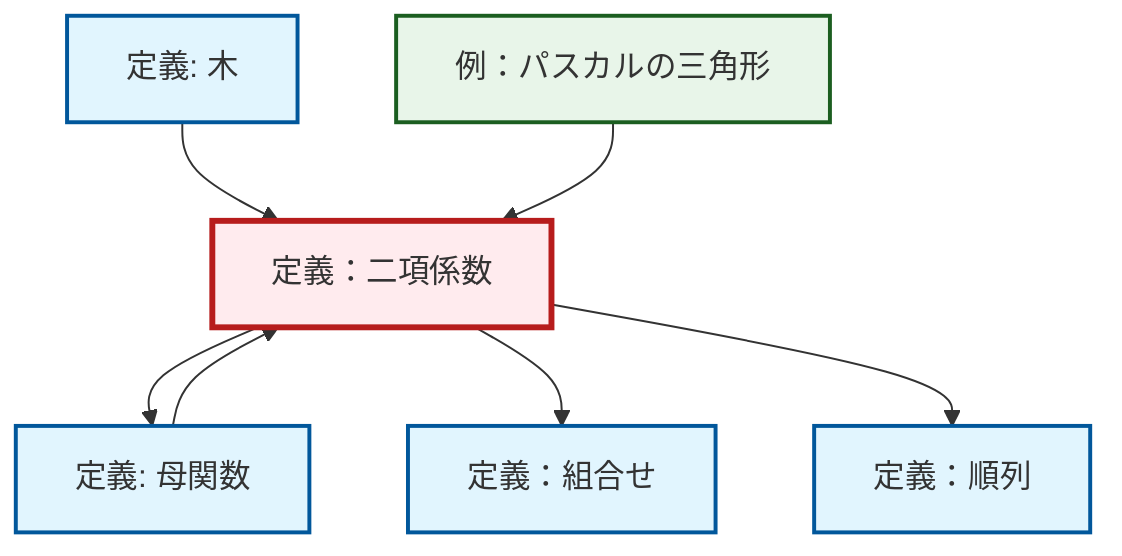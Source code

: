 graph TD
    classDef definition fill:#e1f5fe,stroke:#01579b,stroke-width:2px
    classDef theorem fill:#f3e5f5,stroke:#4a148c,stroke-width:2px
    classDef axiom fill:#fff3e0,stroke:#e65100,stroke-width:2px
    classDef example fill:#e8f5e9,stroke:#1b5e20,stroke-width:2px
    classDef current fill:#ffebee,stroke:#b71c1c,stroke-width:3px
    ex-pascals-triangle["例：パスカルの三角形"]:::example
    def-binomial-coefficient["定義：二項係数"]:::definition
    def-permutation["定義：順列"]:::definition
    def-generating-function["定義: 母関数"]:::definition
    def-combination["定義：組合せ"]:::definition
    def-tree["定義: 木"]:::definition
    def-tree --> def-binomial-coefficient
    def-generating-function --> def-binomial-coefficient
    def-binomial-coefficient --> def-generating-function
    ex-pascals-triangle --> def-binomial-coefficient
    def-binomial-coefficient --> def-combination
    def-binomial-coefficient --> def-permutation
    class def-binomial-coefficient current